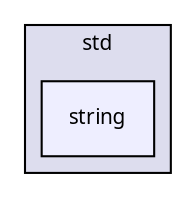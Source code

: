 digraph "Solution/Solution/Alicorn/include/alicorn/extension/std/string" {
  compound=true
  node [ fontsize="10", fontname="Verdana"];
  edge [ labelfontsize="10", labelfontname="Verdana"];
  subgraph clusterdir_1c1ae6a9dd513339114153138401ee8e {
    graph [ bgcolor="#ddddee", pencolor="black", label="std" fontname="Verdana", fontsize="10", URL="dir_1c1ae6a9dd513339114153138401ee8e.html"]
  dir_6af4266192b76055bd0ee27008f5eb0e [shape=box, label="string", style="filled", fillcolor="#eeeeff", pencolor="black", URL="dir_6af4266192b76055bd0ee27008f5eb0e.html"];
  }
}

